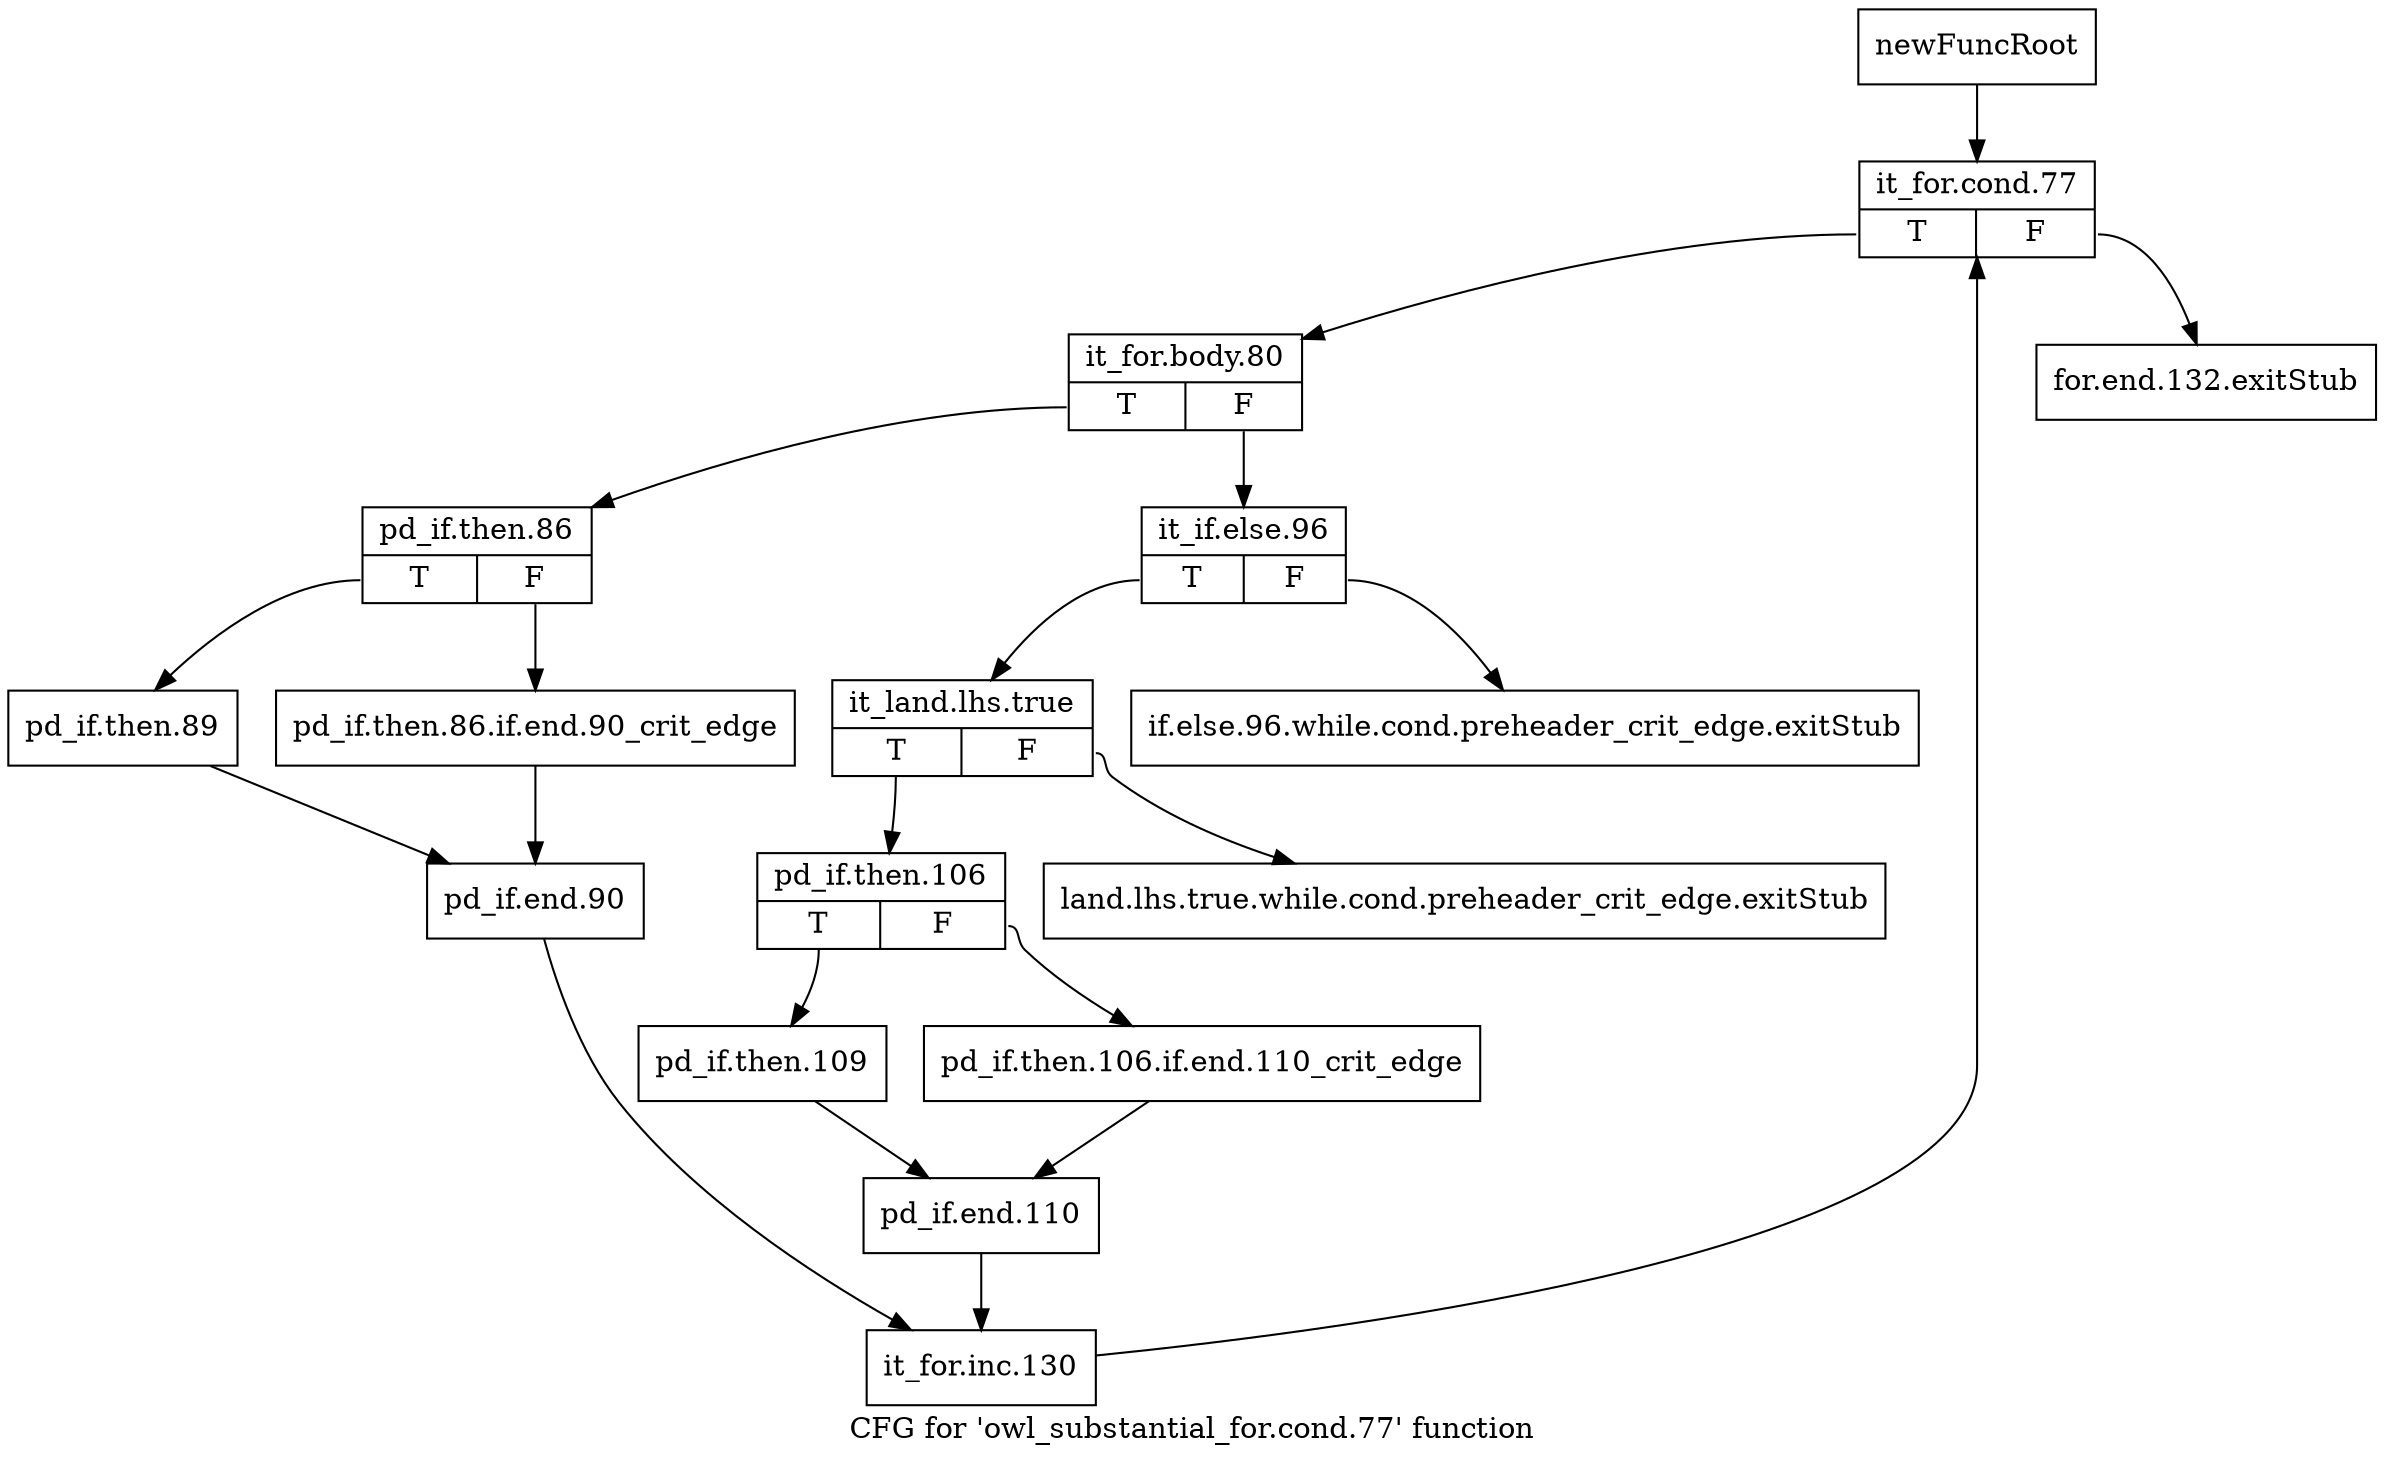 digraph "CFG for 'owl_substantial_for.cond.77' function" {
	label="CFG for 'owl_substantial_for.cond.77' function";

	Node0x4154380 [shape=record,label="{newFuncRoot}"];
	Node0x4154380 -> Node0x41544c0;
	Node0x41543d0 [shape=record,label="{for.end.132.exitStub}"];
	Node0x4154420 [shape=record,label="{if.else.96.while.cond.preheader_crit_edge.exitStub}"];
	Node0x4154470 [shape=record,label="{land.lhs.true.while.cond.preheader_crit_edge.exitStub}"];
	Node0x41544c0 [shape=record,label="{it_for.cond.77|{<s0>T|<s1>F}}"];
	Node0x41544c0:s0 -> Node0x4154510;
	Node0x41544c0:s1 -> Node0x41543d0;
	Node0x4154510 [shape=record,label="{it_for.body.80|{<s0>T|<s1>F}}"];
	Node0x4154510:s0 -> Node0x4154740;
	Node0x4154510:s1 -> Node0x4154560;
	Node0x4154560 [shape=record,label="{it_if.else.96|{<s0>T|<s1>F}}"];
	Node0x4154560:s0 -> Node0x41545b0;
	Node0x4154560:s1 -> Node0x4154420;
	Node0x41545b0 [shape=record,label="{it_land.lhs.true|{<s0>T|<s1>F}}"];
	Node0x41545b0:s0 -> Node0x4154600;
	Node0x41545b0:s1 -> Node0x4154470;
	Node0x4154600 [shape=record,label="{pd_if.then.106|{<s0>T|<s1>F}}"];
	Node0x4154600:s0 -> Node0x41546a0;
	Node0x4154600:s1 -> Node0x4154650;
	Node0x4154650 [shape=record,label="{pd_if.then.106.if.end.110_crit_edge}"];
	Node0x4154650 -> Node0x41546f0;
	Node0x41546a0 [shape=record,label="{pd_if.then.109}"];
	Node0x41546a0 -> Node0x41546f0;
	Node0x41546f0 [shape=record,label="{pd_if.end.110}"];
	Node0x41546f0 -> Node0x4154880;
	Node0x4154740 [shape=record,label="{pd_if.then.86|{<s0>T|<s1>F}}"];
	Node0x4154740:s0 -> Node0x41547e0;
	Node0x4154740:s1 -> Node0x4154790;
	Node0x4154790 [shape=record,label="{pd_if.then.86.if.end.90_crit_edge}"];
	Node0x4154790 -> Node0x4154830;
	Node0x41547e0 [shape=record,label="{pd_if.then.89}"];
	Node0x41547e0 -> Node0x4154830;
	Node0x4154830 [shape=record,label="{pd_if.end.90}"];
	Node0x4154830 -> Node0x4154880;
	Node0x4154880 [shape=record,label="{it_for.inc.130}"];
	Node0x4154880 -> Node0x41544c0;
}
